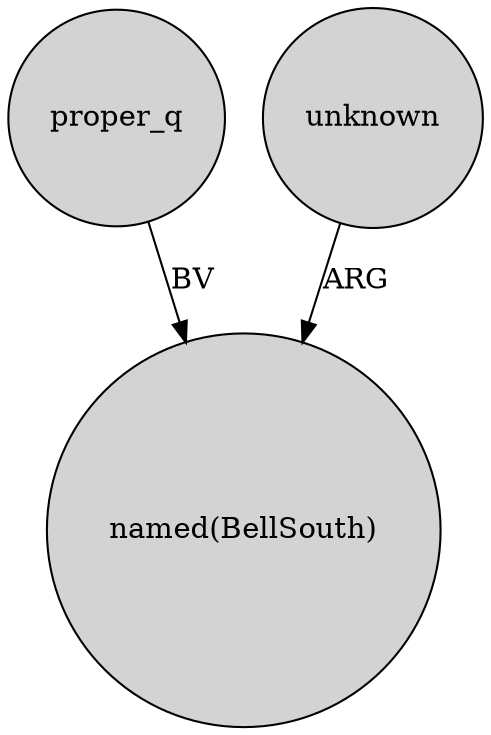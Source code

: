 digraph {
	node [shape=circle style=filled]
	proper_q -> "named(BellSouth)" [label=BV]
	unknown -> "named(BellSouth)" [label=ARG]
}
